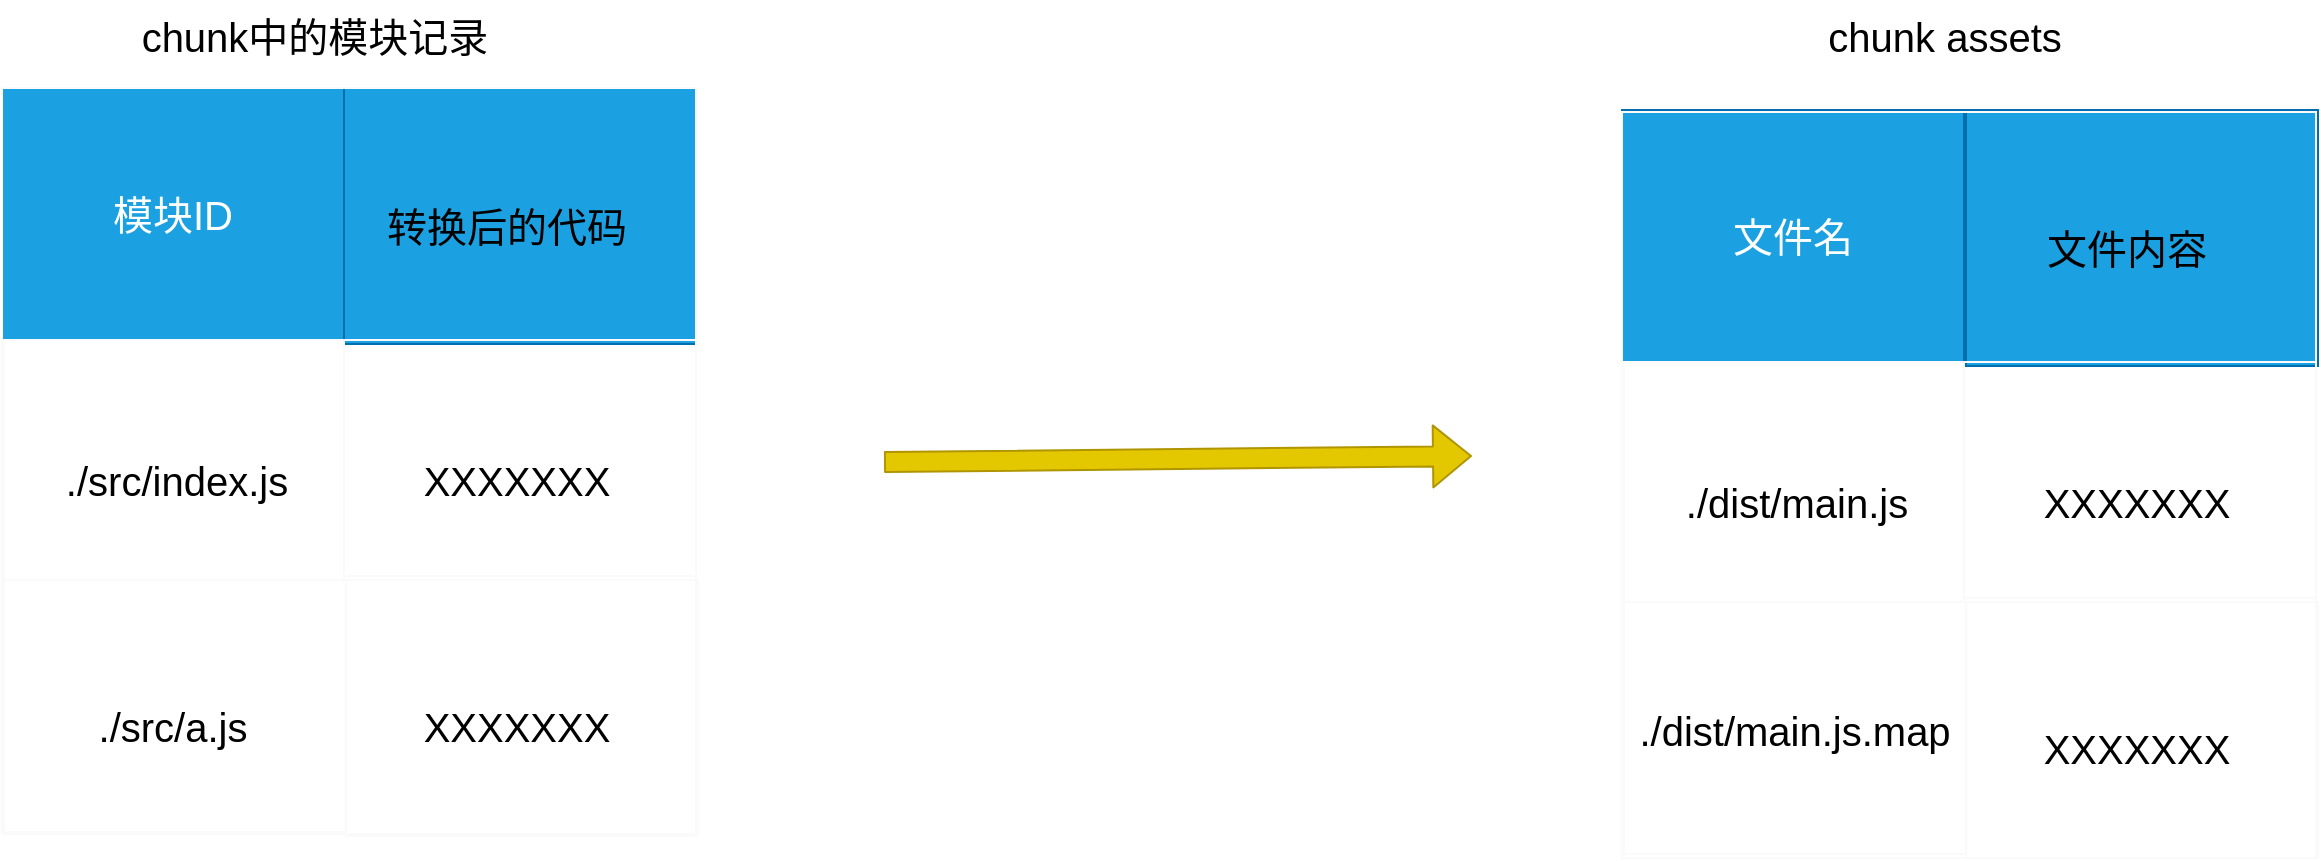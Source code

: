 <mxfile>
    <diagram id="6KblJXIW5AHXMuwRhoig" name="Page-1">
        <mxGraphModel dx="1914" dy="978" grid="0" gridSize="10" guides="1" tooltips="1" connect="1" arrows="1" fold="1" page="0" pageScale="1" pageWidth="850" pageHeight="1100" math="0" shadow="0">
            <root>
                <mxCell id="0"/>
                <mxCell id="1" parent="0"/>
                <mxCell id="2" value="chunk中的模块记录" style="text;html=1;align=center;verticalAlign=middle;resizable=0;points=[];autosize=1;strokeColor=none;fillColor=none;fontSize=20;" vertex="1" parent="1">
                    <mxGeometry x="-124" y="257" width="191" height="36" as="geometry"/>
                </mxCell>
                <mxCell id="3" value="模块ID" style="rounded=0;whiteSpace=wrap;html=1;strokeColor=#006EAF;fillColor=#1ba1e2;fontSize=20;fontColor=#ffffff;" vertex="1" parent="1">
                    <mxGeometry x="-184" y="301" width="171" height="126" as="geometry"/>
                </mxCell>
                <mxCell id="4" value="" style="rounded=0;whiteSpace=wrap;html=1;strokeColor=#006EAF;fillColor=#1ba1e2;fontSize=20;fontColor=#ffffff;" vertex="1" parent="1">
                    <mxGeometry x="-13" y="301" width="176" height="128" as="geometry"/>
                </mxCell>
                <mxCell id="5" value="" style="rounded=0;whiteSpace=wrap;html=1;strokeColor=#fafafa;fillColor=none;fontSize=20;" vertex="1" parent="1">
                    <mxGeometry x="-183" y="427" width="170" height="120" as="geometry"/>
                </mxCell>
                <mxCell id="6" value="" style="rounded=0;whiteSpace=wrap;html=1;strokeColor=#fafafa;fillColor=none;fontSize=20;" vertex="1" parent="1">
                    <mxGeometry x="-13" y="427" width="176" height="118" as="geometry"/>
                </mxCell>
                <mxCell id="7" value="转换后的代码" style="text;html=1;align=center;verticalAlign=middle;resizable=0;points=[];autosize=1;strokeColor=none;fillColor=none;fontSize=20;" vertex="1" parent="1">
                    <mxGeometry x="-1" y="352" width="138" height="36" as="geometry"/>
                </mxCell>
                <mxCell id="8" value="" style="rounded=0;whiteSpace=wrap;html=1;strokeColor=#fafafa;fillColor=none;fontSize=20;" vertex="1" parent="1">
                    <mxGeometry x="-183" y="547" width="171" height="126" as="geometry"/>
                </mxCell>
                <mxCell id="9" value="" style="rounded=0;whiteSpace=wrap;html=1;strokeColor=#fafafa;fillColor=none;fontSize=20;" vertex="1" parent="1">
                    <mxGeometry x="-12" y="547" width="176" height="128" as="geometry"/>
                </mxCell>
                <mxCell id="10" value="" style="rounded=0;whiteSpace=wrap;html=1;strokeColor=#fafafa;fillColor=none;fontSize=20;" vertex="1" parent="1">
                    <mxGeometry x="-184" y="301" width="347" height="373" as="geometry"/>
                </mxCell>
                <mxCell id="11" value="./src/index.js" style="text;html=1;align=center;verticalAlign=middle;resizable=0;points=[];autosize=1;strokeColor=none;fillColor=none;fontSize=20;" vertex="1" parent="1">
                    <mxGeometry x="-162" y="479" width="129" height="36" as="geometry"/>
                </mxCell>
                <mxCell id="12" value="./src/a.js" style="text;html=1;align=center;verticalAlign=middle;resizable=0;points=[];autosize=1;strokeColor=none;fillColor=none;fontSize=20;" vertex="1" parent="1">
                    <mxGeometry x="-145" y="602" width="92" height="36" as="geometry"/>
                </mxCell>
                <mxCell id="13" value="XXXXXXX" style="text;html=1;align=center;verticalAlign=middle;resizable=0;points=[];autosize=1;strokeColor=none;fillColor=none;fontSize=20;" vertex="1" parent="1">
                    <mxGeometry x="17" y="479" width="111" height="36" as="geometry"/>
                </mxCell>
                <mxCell id="14" value="XXXXXXX" style="text;html=1;align=center;verticalAlign=middle;resizable=0;points=[];autosize=1;strokeColor=none;fillColor=none;fontSize=20;" vertex="1" parent="1">
                    <mxGeometry x="17" y="602" width="111" height="36" as="geometry"/>
                </mxCell>
                <mxCell id="15" value="" style="shape=flexArrow;endArrow=classic;html=1;fillColor=#e3c800;strokeColor=#B09500;" edge="1" parent="1">
                    <mxGeometry width="50" height="50" relative="1" as="geometry">
                        <mxPoint x="257" y="488" as="sourcePoint"/>
                        <mxPoint x="551" y="485" as="targetPoint"/>
                    </mxGeometry>
                </mxCell>
                <mxCell id="16" value="chunk assets" style="text;html=1;align=center;verticalAlign=middle;resizable=0;points=[];autosize=1;strokeColor=none;fillColor=none;fontSize=20;" vertex="1" parent="1">
                    <mxGeometry x="719" y="257" width="135" height="36" as="geometry"/>
                </mxCell>
                <mxCell id="17" value="文件名" style="rounded=0;whiteSpace=wrap;html=1;fontSize=20;fillColor=#1ba1e2;fontColor=#ffffff;strokeColor=#006EAF;" vertex="1" parent="1">
                    <mxGeometry x="626" y="312" width="171" height="126" as="geometry"/>
                </mxCell>
                <mxCell id="18" value="" style="rounded=0;whiteSpace=wrap;html=1;strokeColor=#006EAF;fillColor=#1ba1e2;fontSize=20;fontColor=#ffffff;" vertex="1" parent="1">
                    <mxGeometry x="798" y="312" width="176" height="128" as="geometry"/>
                </mxCell>
                <mxCell id="19" value="" style="rounded=0;whiteSpace=wrap;html=1;strokeColor=#fafafa;fillColor=none;fontSize=20;" vertex="1" parent="1">
                    <mxGeometry x="627" y="438" width="170" height="120" as="geometry"/>
                </mxCell>
                <mxCell id="20" value="" style="rounded=0;whiteSpace=wrap;html=1;strokeColor=#fafafa;fillColor=none;fontSize=20;" vertex="1" parent="1">
                    <mxGeometry x="797" y="438" width="176" height="118" as="geometry"/>
                </mxCell>
                <mxCell id="21" value="文件内容" style="text;html=1;align=center;verticalAlign=middle;resizable=0;points=[];autosize=1;strokeColor=none;fillColor=none;fontSize=20;" vertex="1" parent="1">
                    <mxGeometry x="829" y="363" width="98" height="36" as="geometry"/>
                </mxCell>
                <mxCell id="22" value="" style="rounded=0;whiteSpace=wrap;html=1;strokeColor=#fafafa;fillColor=none;fontSize=20;" vertex="1" parent="1">
                    <mxGeometry x="627" y="558" width="171" height="126" as="geometry"/>
                </mxCell>
                <mxCell id="23" value="" style="rounded=0;whiteSpace=wrap;html=1;strokeColor=#fafafa;fillColor=none;fontSize=20;" vertex="1" parent="1">
                    <mxGeometry x="798" y="558" width="176" height="128" as="geometry"/>
                </mxCell>
                <mxCell id="24" value="" style="rounded=0;whiteSpace=wrap;html=1;strokeColor=#fafafa;fillColor=none;fontSize=20;" vertex="1" parent="1">
                    <mxGeometry x="626" y="313" width="347" height="373" as="geometry"/>
                </mxCell>
                <mxCell id="25" value="./dist/main.js" style="text;html=1;align=center;verticalAlign=middle;resizable=0;points=[];autosize=1;strokeColor=none;fillColor=none;fontSize=20;" vertex="1" parent="1">
                    <mxGeometry x="648" y="490" width="129" height="36" as="geometry"/>
                </mxCell>
                <mxCell id="26" value="./dist/main.js.map" style="text;html=1;align=center;verticalAlign=middle;resizable=0;points=[];autosize=1;strokeColor=none;fillColor=none;fontSize=20;" vertex="1" parent="1">
                    <mxGeometry x="625" y="604" width="174" height="36" as="geometry"/>
                </mxCell>
                <mxCell id="27" value="XXXXXXX" style="text;html=1;align=center;verticalAlign=middle;resizable=0;points=[];autosize=1;strokeColor=none;fillColor=none;fontSize=20;" vertex="1" parent="1">
                    <mxGeometry x="827" y="490" width="111" height="36" as="geometry"/>
                </mxCell>
                <mxCell id="28" value="XXXXXXX" style="text;html=1;align=center;verticalAlign=middle;resizable=0;points=[];autosize=1;strokeColor=none;fillColor=none;fontSize=20;" vertex="1" parent="1">
                    <mxGeometry x="827" y="613" width="111" height="36" as="geometry"/>
                </mxCell>
            </root>
        </mxGraphModel>
    </diagram>
</mxfile>